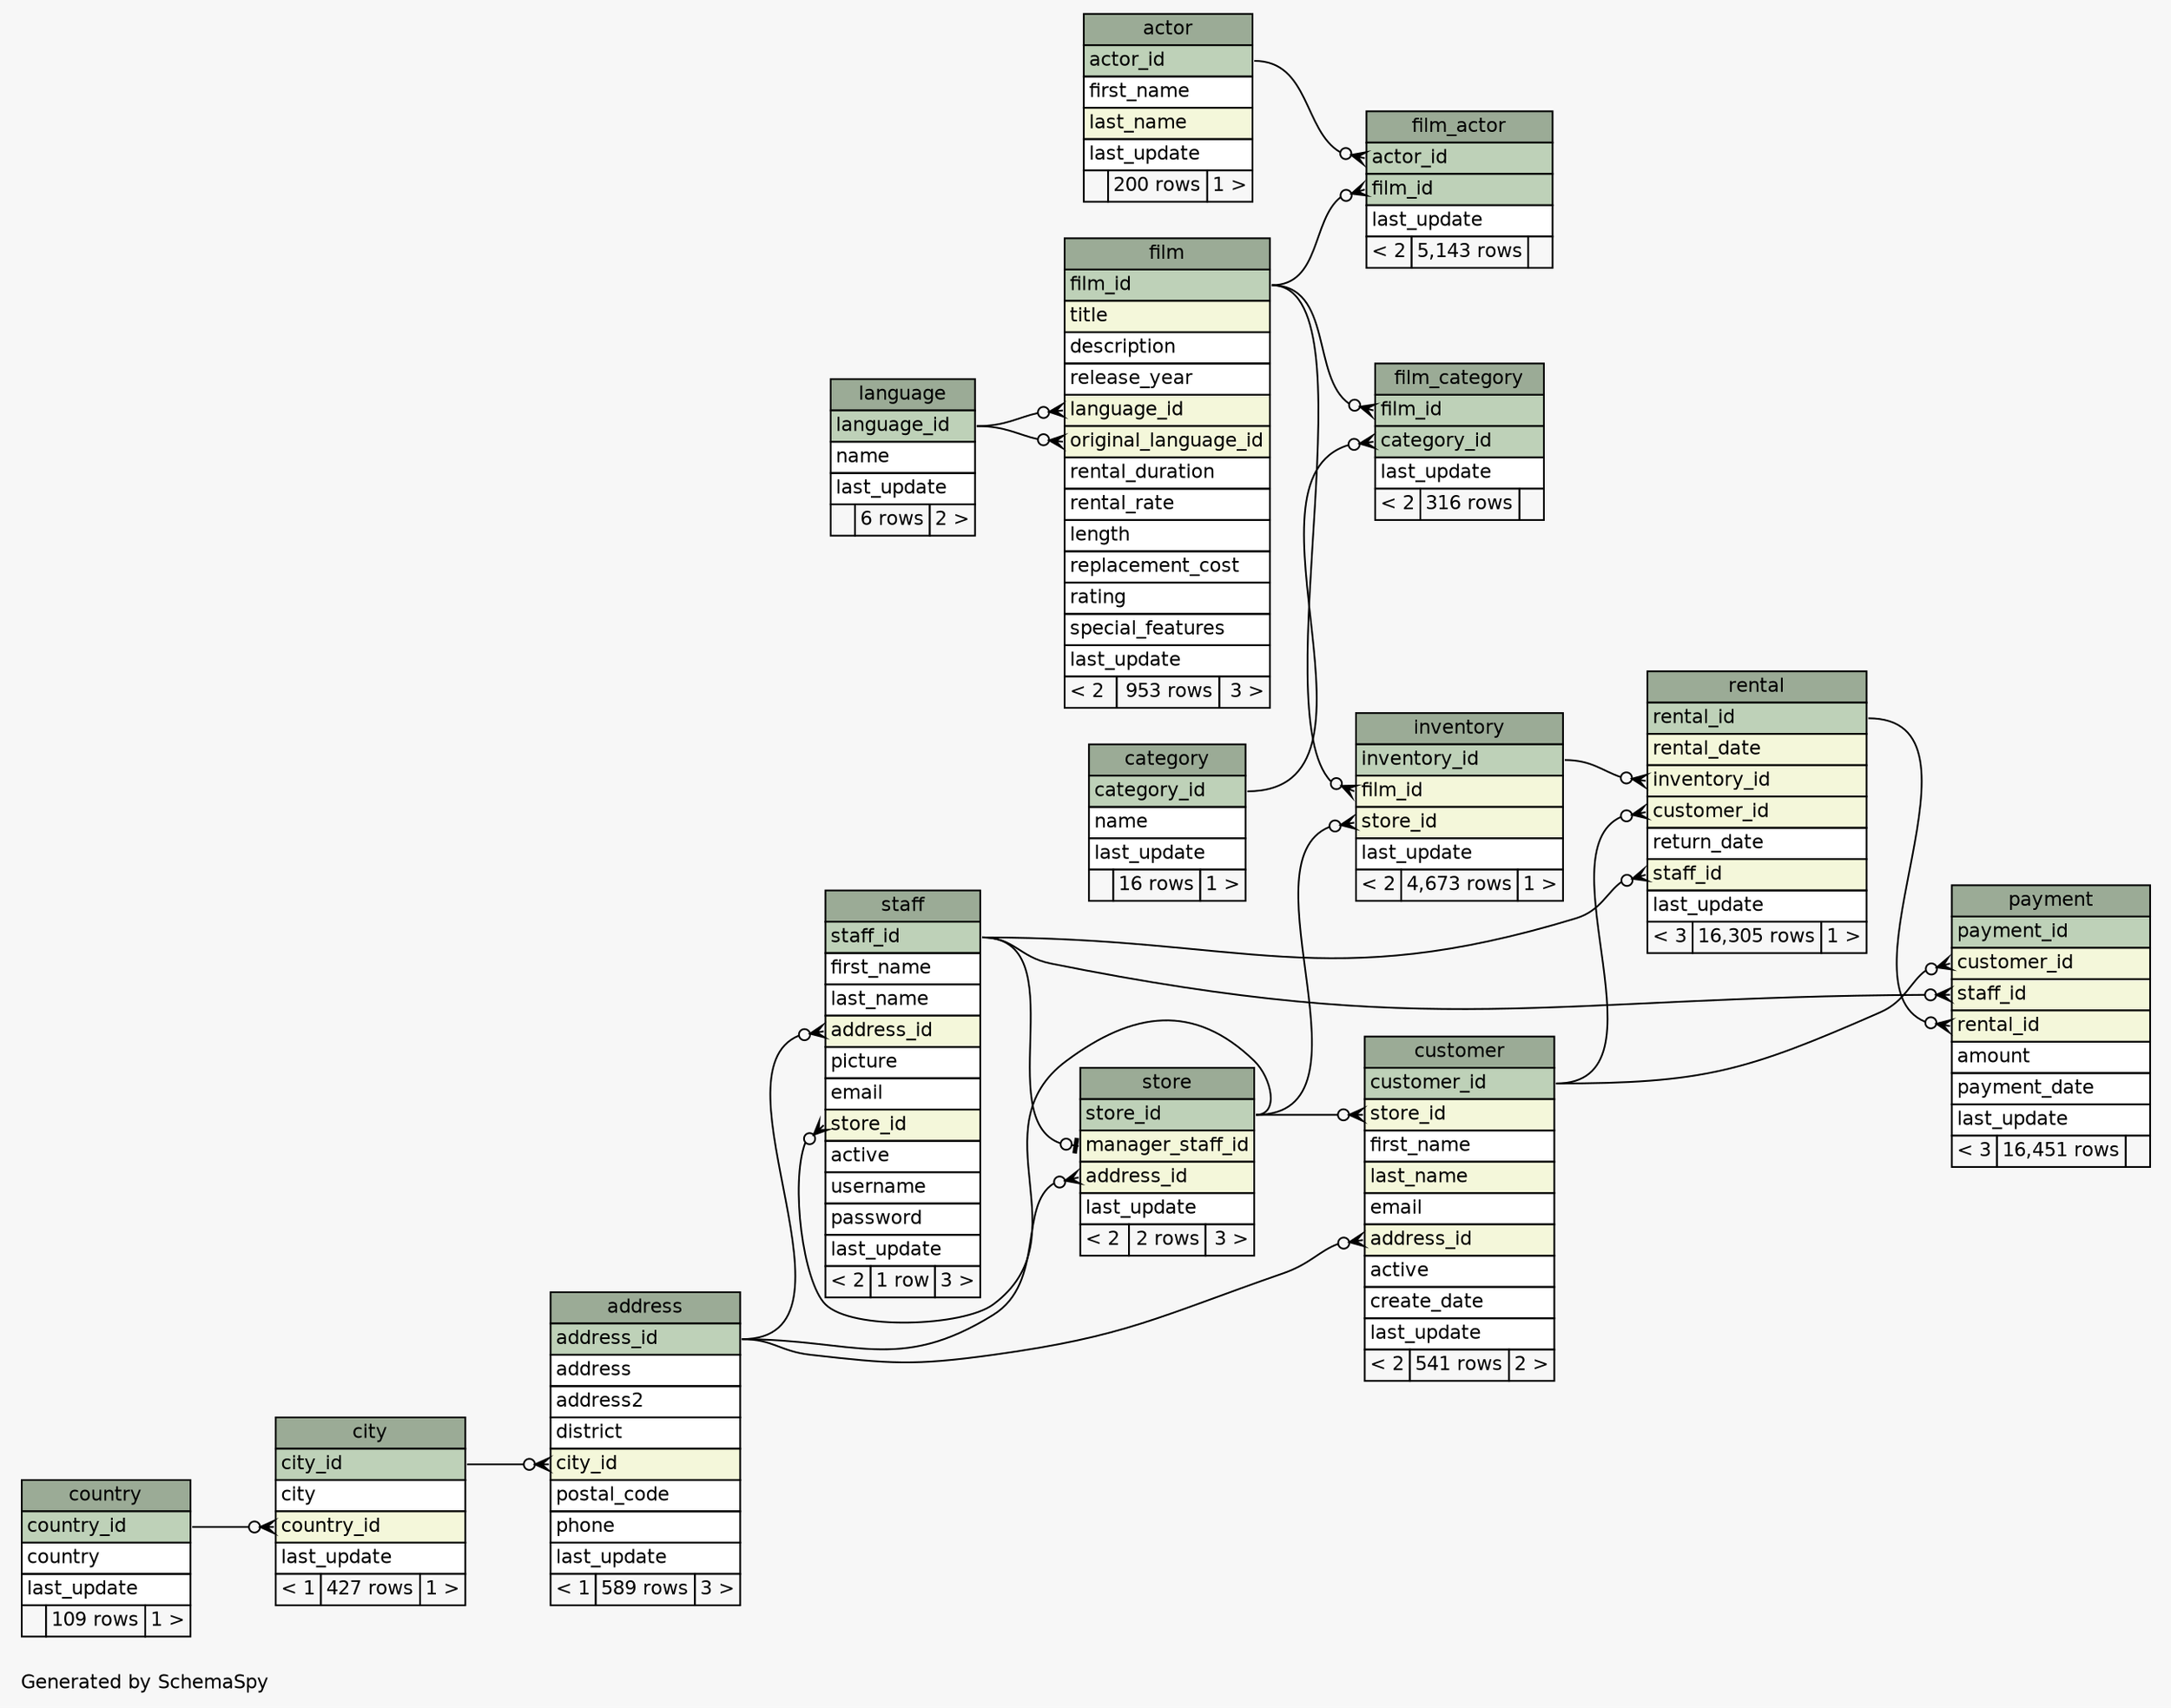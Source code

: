 // dot 2.26.3 on Linux 3.0.0-19-generic
// SchemaSpy rev 590
digraph "largeRelationshipsDiagram" {
  graph [
    rankdir="RL"
    bgcolor="#f7f7f7"
    label="\nGenerated by SchemaSpy"
    labeljust="l"
    nodesep="0.18"
    ranksep="0.46"
    fontname="Helvetica"
    fontsize="11"
  ];
  node [
    fontname="Helvetica"
    fontsize="11"
    shape="plaintext"
  ];
  edge [
    arrowsize="0.8"
  ];
  "actor" [
    label=<
    <TABLE BORDER="0" CELLBORDER="1" CELLSPACING="0" BGCOLOR="#ffffff">
      <TR><TD COLSPAN="3" BGCOLOR="#9bab96" ALIGN="CENTER">actor</TD></TR>
      <TR><TD PORT="actor_id" COLSPAN="3" BGCOLOR="#bed1b8" ALIGN="LEFT">actor_id</TD></TR>
      <TR><TD PORT="first_name" COLSPAN="3" ALIGN="LEFT">first_name</TD></TR>
      <TR><TD PORT="last_name" COLSPAN="3" BGCOLOR="#f4f7da" ALIGN="LEFT">last_name</TD></TR>
      <TR><TD PORT="last_update" COLSPAN="3" ALIGN="LEFT">last_update</TD></TR>
      <TR><TD ALIGN="LEFT" BGCOLOR="#f7f7f7">  </TD><TD ALIGN="RIGHT" BGCOLOR="#f7f7f7">200 rows</TD><TD ALIGN="RIGHT" BGCOLOR="#f7f7f7">1 &gt;</TD></TR>
    </TABLE>>
    URL="tables/actor.html"
    tooltip="actor"
  ];
  "address" [
    label=<
    <TABLE BORDER="0" CELLBORDER="1" CELLSPACING="0" BGCOLOR="#ffffff">
      <TR><TD COLSPAN="3" BGCOLOR="#9bab96" ALIGN="CENTER">address</TD></TR>
      <TR><TD PORT="address_id" COLSPAN="3" BGCOLOR="#bed1b8" ALIGN="LEFT">address_id</TD></TR>
      <TR><TD PORT="address" COLSPAN="3" ALIGN="LEFT">address</TD></TR>
      <TR><TD PORT="address2" COLSPAN="3" ALIGN="LEFT">address2</TD></TR>
      <TR><TD PORT="district" COLSPAN="3" ALIGN="LEFT">district</TD></TR>
      <TR><TD PORT="city_id" COLSPAN="3" BGCOLOR="#f4f7da" ALIGN="LEFT">city_id</TD></TR>
      <TR><TD PORT="postal_code" COLSPAN="3" ALIGN="LEFT">postal_code</TD></TR>
      <TR><TD PORT="phone" COLSPAN="3" ALIGN="LEFT">phone</TD></TR>
      <TR><TD PORT="last_update" COLSPAN="3" ALIGN="LEFT">last_update</TD></TR>
      <TR><TD ALIGN="LEFT" BGCOLOR="#f7f7f7">&lt; 1</TD><TD ALIGN="RIGHT" BGCOLOR="#f7f7f7">589 rows</TD><TD ALIGN="RIGHT" BGCOLOR="#f7f7f7">3 &gt;</TD></TR>
    </TABLE>>
    URL="tables/address.html"
    tooltip="address"
  ];
  "category" [
    label=<
    <TABLE BORDER="0" CELLBORDER="1" CELLSPACING="0" BGCOLOR="#ffffff">
      <TR><TD COLSPAN="3" BGCOLOR="#9bab96" ALIGN="CENTER">category</TD></TR>
      <TR><TD PORT="category_id" COLSPAN="3" BGCOLOR="#bed1b8" ALIGN="LEFT">category_id</TD></TR>
      <TR><TD PORT="name" COLSPAN="3" ALIGN="LEFT">name</TD></TR>
      <TR><TD PORT="last_update" COLSPAN="3" ALIGN="LEFT">last_update</TD></TR>
      <TR><TD ALIGN="LEFT" BGCOLOR="#f7f7f7">  </TD><TD ALIGN="RIGHT" BGCOLOR="#f7f7f7">16 rows</TD><TD ALIGN="RIGHT" BGCOLOR="#f7f7f7">1 &gt;</TD></TR>
    </TABLE>>
    URL="tables/category.html"
    tooltip="category"
  ];
  "city" [
    label=<
    <TABLE BORDER="0" CELLBORDER="1" CELLSPACING="0" BGCOLOR="#ffffff">
      <TR><TD COLSPAN="3" BGCOLOR="#9bab96" ALIGN="CENTER">city</TD></TR>
      <TR><TD PORT="city_id" COLSPAN="3" BGCOLOR="#bed1b8" ALIGN="LEFT">city_id</TD></TR>
      <TR><TD PORT="city" COLSPAN="3" ALIGN="LEFT">city</TD></TR>
      <TR><TD PORT="country_id" COLSPAN="3" BGCOLOR="#f4f7da" ALIGN="LEFT">country_id</TD></TR>
      <TR><TD PORT="last_update" COLSPAN="3" ALIGN="LEFT">last_update</TD></TR>
      <TR><TD ALIGN="LEFT" BGCOLOR="#f7f7f7">&lt; 1</TD><TD ALIGN="RIGHT" BGCOLOR="#f7f7f7">427 rows</TD><TD ALIGN="RIGHT" BGCOLOR="#f7f7f7">1 &gt;</TD></TR>
    </TABLE>>
    URL="tables/city.html"
    tooltip="city"
  ];
  "country" [
    label=<
    <TABLE BORDER="0" CELLBORDER="1" CELLSPACING="0" BGCOLOR="#ffffff">
      <TR><TD COLSPAN="3" BGCOLOR="#9bab96" ALIGN="CENTER">country</TD></TR>
      <TR><TD PORT="country_id" COLSPAN="3" BGCOLOR="#bed1b8" ALIGN="LEFT">country_id</TD></TR>
      <TR><TD PORT="country" COLSPAN="3" ALIGN="LEFT">country</TD></TR>
      <TR><TD PORT="last_update" COLSPAN="3" ALIGN="LEFT">last_update</TD></TR>
      <TR><TD ALIGN="LEFT" BGCOLOR="#f7f7f7">  </TD><TD ALIGN="RIGHT" BGCOLOR="#f7f7f7">109 rows</TD><TD ALIGN="RIGHT" BGCOLOR="#f7f7f7">1 &gt;</TD></TR>
    </TABLE>>
    URL="tables/country.html"
    tooltip="country"
  ];
  "customer" [
    label=<
    <TABLE BORDER="0" CELLBORDER="1" CELLSPACING="0" BGCOLOR="#ffffff">
      <TR><TD COLSPAN="3" BGCOLOR="#9bab96" ALIGN="CENTER">customer</TD></TR>
      <TR><TD PORT="customer_id" COLSPAN="3" BGCOLOR="#bed1b8" ALIGN="LEFT">customer_id</TD></TR>
      <TR><TD PORT="store_id" COLSPAN="3" BGCOLOR="#f4f7da" ALIGN="LEFT">store_id</TD></TR>
      <TR><TD PORT="first_name" COLSPAN="3" ALIGN="LEFT">first_name</TD></TR>
      <TR><TD PORT="last_name" COLSPAN="3" BGCOLOR="#f4f7da" ALIGN="LEFT">last_name</TD></TR>
      <TR><TD PORT="email" COLSPAN="3" ALIGN="LEFT">email</TD></TR>
      <TR><TD PORT="address_id" COLSPAN="3" BGCOLOR="#f4f7da" ALIGN="LEFT">address_id</TD></TR>
      <TR><TD PORT="active" COLSPAN="3" ALIGN="LEFT">active</TD></TR>
      <TR><TD PORT="create_date" COLSPAN="3" ALIGN="LEFT">create_date</TD></TR>
      <TR><TD PORT="last_update" COLSPAN="3" ALIGN="LEFT">last_update</TD></TR>
      <TR><TD ALIGN="LEFT" BGCOLOR="#f7f7f7">&lt; 2</TD><TD ALIGN="RIGHT" BGCOLOR="#f7f7f7">541 rows</TD><TD ALIGN="RIGHT" BGCOLOR="#f7f7f7">2 &gt;</TD></TR>
    </TABLE>>
    URL="tables/customer.html"
    tooltip="customer"
  ];
  "film" [
    label=<
    <TABLE BORDER="0" CELLBORDER="1" CELLSPACING="0" BGCOLOR="#ffffff">
      <TR><TD COLSPAN="3" BGCOLOR="#9bab96" ALIGN="CENTER">film</TD></TR>
      <TR><TD PORT="film_id" COLSPAN="3" BGCOLOR="#bed1b8" ALIGN="LEFT">film_id</TD></TR>
      <TR><TD PORT="title" COLSPAN="3" BGCOLOR="#f4f7da" ALIGN="LEFT">title</TD></TR>
      <TR><TD PORT="description" COLSPAN="3" ALIGN="LEFT">description</TD></TR>
      <TR><TD PORT="release_year" COLSPAN="3" ALIGN="LEFT">release_year</TD></TR>
      <TR><TD PORT="language_id" COLSPAN="3" BGCOLOR="#f4f7da" ALIGN="LEFT">language_id</TD></TR>
      <TR><TD PORT="original_language_id" COLSPAN="3" BGCOLOR="#f4f7da" ALIGN="LEFT">original_language_id</TD></TR>
      <TR><TD PORT="rental_duration" COLSPAN="3" ALIGN="LEFT">rental_duration</TD></TR>
      <TR><TD PORT="rental_rate" COLSPAN="3" ALIGN="LEFT">rental_rate</TD></TR>
      <TR><TD PORT="length" COLSPAN="3" ALIGN="LEFT">length</TD></TR>
      <TR><TD PORT="replacement_cost" COLSPAN="3" ALIGN="LEFT">replacement_cost</TD></TR>
      <TR><TD PORT="rating" COLSPAN="3" ALIGN="LEFT">rating</TD></TR>
      <TR><TD PORT="special_features" COLSPAN="3" ALIGN="LEFT">special_features</TD></TR>
      <TR><TD PORT="last_update" COLSPAN="3" ALIGN="LEFT">last_update</TD></TR>
      <TR><TD ALIGN="LEFT" BGCOLOR="#f7f7f7">&lt; 2</TD><TD ALIGN="RIGHT" BGCOLOR="#f7f7f7">953 rows</TD><TD ALIGN="RIGHT" BGCOLOR="#f7f7f7">3 &gt;</TD></TR>
    </TABLE>>
    URL="tables/film.html"
    tooltip="film"
  ];
  "film_actor" [
    label=<
    <TABLE BORDER="0" CELLBORDER="1" CELLSPACING="0" BGCOLOR="#ffffff">
      <TR><TD COLSPAN="3" BGCOLOR="#9bab96" ALIGN="CENTER">film_actor</TD></TR>
      <TR><TD PORT="actor_id" COLSPAN="3" BGCOLOR="#bed1b8" ALIGN="LEFT">actor_id</TD></TR>
      <TR><TD PORT="film_id" COLSPAN="3" BGCOLOR="#bed1b8" ALIGN="LEFT">film_id</TD></TR>
      <TR><TD PORT="last_update" COLSPAN="3" ALIGN="LEFT">last_update</TD></TR>
      <TR><TD ALIGN="LEFT" BGCOLOR="#f7f7f7">&lt; 2</TD><TD ALIGN="RIGHT" BGCOLOR="#f7f7f7">5,143 rows</TD><TD ALIGN="RIGHT" BGCOLOR="#f7f7f7">  </TD></TR>
    </TABLE>>
    URL="tables/film_actor.html"
    tooltip="film_actor"
  ];
  "film_category" [
    label=<
    <TABLE BORDER="0" CELLBORDER="1" CELLSPACING="0" BGCOLOR="#ffffff">
      <TR><TD COLSPAN="3" BGCOLOR="#9bab96" ALIGN="CENTER">film_category</TD></TR>
      <TR><TD PORT="film_id" COLSPAN="3" BGCOLOR="#bed1b8" ALIGN="LEFT">film_id</TD></TR>
      <TR><TD PORT="category_id" COLSPAN="3" BGCOLOR="#bed1b8" ALIGN="LEFT">category_id</TD></TR>
      <TR><TD PORT="last_update" COLSPAN="3" ALIGN="LEFT">last_update</TD></TR>
      <TR><TD ALIGN="LEFT" BGCOLOR="#f7f7f7">&lt; 2</TD><TD ALIGN="RIGHT" BGCOLOR="#f7f7f7">316 rows</TD><TD ALIGN="RIGHT" BGCOLOR="#f7f7f7">  </TD></TR>
    </TABLE>>
    URL="tables/film_category.html"
    tooltip="film_category"
  ];
  "inventory" [
    label=<
    <TABLE BORDER="0" CELLBORDER="1" CELLSPACING="0" BGCOLOR="#ffffff">
      <TR><TD COLSPAN="3" BGCOLOR="#9bab96" ALIGN="CENTER">inventory</TD></TR>
      <TR><TD PORT="inventory_id" COLSPAN="3" BGCOLOR="#bed1b8" ALIGN="LEFT">inventory_id</TD></TR>
      <TR><TD PORT="film_id" COLSPAN="3" BGCOLOR="#f4f7da" ALIGN="LEFT">film_id</TD></TR>
      <TR><TD PORT="store_id" COLSPAN="3" BGCOLOR="#f4f7da" ALIGN="LEFT">store_id</TD></TR>
      <TR><TD PORT="last_update" COLSPAN="3" ALIGN="LEFT">last_update</TD></TR>
      <TR><TD ALIGN="LEFT" BGCOLOR="#f7f7f7">&lt; 2</TD><TD ALIGN="RIGHT" BGCOLOR="#f7f7f7">4,673 rows</TD><TD ALIGN="RIGHT" BGCOLOR="#f7f7f7">1 &gt;</TD></TR>
    </TABLE>>
    URL="tables/inventory.html"
    tooltip="inventory"
  ];
  "language" [
    label=<
    <TABLE BORDER="0" CELLBORDER="1" CELLSPACING="0" BGCOLOR="#ffffff">
      <TR><TD COLSPAN="3" BGCOLOR="#9bab96" ALIGN="CENTER">language</TD></TR>
      <TR><TD PORT="language_id" COLSPAN="3" BGCOLOR="#bed1b8" ALIGN="LEFT">language_id</TD></TR>
      <TR><TD PORT="name" COLSPAN="3" ALIGN="LEFT">name</TD></TR>
      <TR><TD PORT="last_update" COLSPAN="3" ALIGN="LEFT">last_update</TD></TR>
      <TR><TD ALIGN="LEFT" BGCOLOR="#f7f7f7">  </TD><TD ALIGN="RIGHT" BGCOLOR="#f7f7f7">6 rows</TD><TD ALIGN="RIGHT" BGCOLOR="#f7f7f7">2 &gt;</TD></TR>
    </TABLE>>
    URL="tables/language.html"
    tooltip="language"
  ];
  "payment" [
    label=<
    <TABLE BORDER="0" CELLBORDER="1" CELLSPACING="0" BGCOLOR="#ffffff">
      <TR><TD COLSPAN="3" BGCOLOR="#9bab96" ALIGN="CENTER">payment</TD></TR>
      <TR><TD PORT="payment_id" COLSPAN="3" BGCOLOR="#bed1b8" ALIGN="LEFT">payment_id</TD></TR>
      <TR><TD PORT="customer_id" COLSPAN="3" BGCOLOR="#f4f7da" ALIGN="LEFT">customer_id</TD></TR>
      <TR><TD PORT="staff_id" COLSPAN="3" BGCOLOR="#f4f7da" ALIGN="LEFT">staff_id</TD></TR>
      <TR><TD PORT="rental_id" COLSPAN="3" BGCOLOR="#f4f7da" ALIGN="LEFT">rental_id</TD></TR>
      <TR><TD PORT="amount" COLSPAN="3" ALIGN="LEFT">amount</TD></TR>
      <TR><TD PORT="payment_date" COLSPAN="3" ALIGN="LEFT">payment_date</TD></TR>
      <TR><TD PORT="last_update" COLSPAN="3" ALIGN="LEFT">last_update</TD></TR>
      <TR><TD ALIGN="LEFT" BGCOLOR="#f7f7f7">&lt; 3</TD><TD ALIGN="RIGHT" BGCOLOR="#f7f7f7">16,451 rows</TD><TD ALIGN="RIGHT" BGCOLOR="#f7f7f7">  </TD></TR>
    </TABLE>>
    URL="tables/payment.html"
    tooltip="payment"
  ];
  "rental" [
    label=<
    <TABLE BORDER="0" CELLBORDER="1" CELLSPACING="0" BGCOLOR="#ffffff">
      <TR><TD COLSPAN="3" BGCOLOR="#9bab96" ALIGN="CENTER">rental</TD></TR>
      <TR><TD PORT="rental_id" COLSPAN="3" BGCOLOR="#bed1b8" ALIGN="LEFT">rental_id</TD></TR>
      <TR><TD PORT="rental_date" COLSPAN="3" BGCOLOR="#f4f7da" ALIGN="LEFT">rental_date</TD></TR>
      <TR><TD PORT="inventory_id" COLSPAN="3" BGCOLOR="#f4f7da" ALIGN="LEFT">inventory_id</TD></TR>
      <TR><TD PORT="customer_id" COLSPAN="3" BGCOLOR="#f4f7da" ALIGN="LEFT">customer_id</TD></TR>
      <TR><TD PORT="return_date" COLSPAN="3" ALIGN="LEFT">return_date</TD></TR>
      <TR><TD PORT="staff_id" COLSPAN="3" BGCOLOR="#f4f7da" ALIGN="LEFT">staff_id</TD></TR>
      <TR><TD PORT="last_update" COLSPAN="3" ALIGN="LEFT">last_update</TD></TR>
      <TR><TD ALIGN="LEFT" BGCOLOR="#f7f7f7">&lt; 3</TD><TD ALIGN="RIGHT" BGCOLOR="#f7f7f7">16,305 rows</TD><TD ALIGN="RIGHT" BGCOLOR="#f7f7f7">1 &gt;</TD></TR>
    </TABLE>>
    URL="tables/rental.html"
    tooltip="rental"
  ];
  "staff" [
    label=<
    <TABLE BORDER="0" CELLBORDER="1" CELLSPACING="0" BGCOLOR="#ffffff">
      <TR><TD COLSPAN="3" BGCOLOR="#9bab96" ALIGN="CENTER">staff</TD></TR>
      <TR><TD PORT="staff_id" COLSPAN="3" BGCOLOR="#bed1b8" ALIGN="LEFT">staff_id</TD></TR>
      <TR><TD PORT="first_name" COLSPAN="3" ALIGN="LEFT">first_name</TD></TR>
      <TR><TD PORT="last_name" COLSPAN="3" ALIGN="LEFT">last_name</TD></TR>
      <TR><TD PORT="address_id" COLSPAN="3" BGCOLOR="#f4f7da" ALIGN="LEFT">address_id</TD></TR>
      <TR><TD PORT="picture" COLSPAN="3" ALIGN="LEFT">picture</TD></TR>
      <TR><TD PORT="email" COLSPAN="3" ALIGN="LEFT">email</TD></TR>
      <TR><TD PORT="store_id" COLSPAN="3" BGCOLOR="#f4f7da" ALIGN="LEFT">store_id</TD></TR>
      <TR><TD PORT="active" COLSPAN="3" ALIGN="LEFT">active</TD></TR>
      <TR><TD PORT="username" COLSPAN="3" ALIGN="LEFT">username</TD></TR>
      <TR><TD PORT="password" COLSPAN="3" ALIGN="LEFT">password</TD></TR>
      <TR><TD PORT="last_update" COLSPAN="3" ALIGN="LEFT">last_update</TD></TR>
      <TR><TD ALIGN="LEFT" BGCOLOR="#f7f7f7">&lt; 2</TD><TD ALIGN="RIGHT" BGCOLOR="#f7f7f7">1 row</TD><TD ALIGN="RIGHT" BGCOLOR="#f7f7f7">3 &gt;</TD></TR>
    </TABLE>>
    URL="tables/staff.html"
    tooltip="staff"
  ];
  "store" [
    label=<
    <TABLE BORDER="0" CELLBORDER="1" CELLSPACING="0" BGCOLOR="#ffffff">
      <TR><TD COLSPAN="3" BGCOLOR="#9bab96" ALIGN="CENTER">store</TD></TR>
      <TR><TD PORT="store_id" COLSPAN="3" BGCOLOR="#bed1b8" ALIGN="LEFT">store_id</TD></TR>
      <TR><TD PORT="manager_staff_id" COLSPAN="3" BGCOLOR="#f4f7da" ALIGN="LEFT">manager_staff_id</TD></TR>
      <TR><TD PORT="address_id" COLSPAN="3" BGCOLOR="#f4f7da" ALIGN="LEFT">address_id</TD></TR>
      <TR><TD PORT="last_update" COLSPAN="3" ALIGN="LEFT">last_update</TD></TR>
      <TR><TD ALIGN="LEFT" BGCOLOR="#f7f7f7">&lt; 2</TD><TD ALIGN="RIGHT" BGCOLOR="#f7f7f7">2 rows</TD><TD ALIGN="RIGHT" BGCOLOR="#f7f7f7">3 &gt;</TD></TR>
    </TABLE>>
    URL="tables/store.html"
    tooltip="store"
  ];
  "address":"city_id":w -> "city":"city_id":e [arrowhead=none dir=back arrowtail=crowodot];
  "city":"country_id":w -> "country":"country_id":e [arrowhead=none dir=back arrowtail=crowodot];
  "customer":"address_id":w -> "address":"address_id":e [arrowhead=none dir=back arrowtail=crowodot];
  "customer":"store_id":w -> "store":"store_id":e [arrowhead=none dir=back arrowtail=crowodot];
  "film":"language_id":w -> "language":"language_id":e [arrowhead=none dir=back arrowtail=crowodot];
  "film":"original_language_id":w -> "language":"language_id":e [arrowhead=none dir=back arrowtail=crowodot];
  "film_actor":"actor_id":w -> "actor":"actor_id":e [arrowhead=none dir=back arrowtail=crowodot];
  "film_actor":"film_id":w -> "film":"film_id":e [arrowhead=none dir=back arrowtail=crowodot];
  "film_category":"category_id":w -> "category":"category_id":e [arrowhead=none dir=back arrowtail=crowodot];
  "film_category":"film_id":w -> "film":"film_id":e [arrowhead=none dir=back arrowtail=crowodot];
  "inventory":"film_id":w -> "film":"film_id":e [arrowhead=none dir=back arrowtail=crowodot];
  "inventory":"store_id":w -> "store":"store_id":e [arrowhead=none dir=back arrowtail=crowodot];
  "payment":"customer_id":w -> "customer":"customer_id":e [arrowhead=none dir=back arrowtail=crowodot];
  "payment":"rental_id":w -> "rental":"rental_id":e [arrowhead=none dir=back arrowtail=crowodot];
  "payment":"staff_id":w -> "staff":"staff_id":e [arrowhead=none dir=back arrowtail=crowodot];
  "rental":"customer_id":w -> "customer":"customer_id":e [arrowhead=none dir=back arrowtail=crowodot];
  "rental":"inventory_id":w -> "inventory":"inventory_id":e [arrowhead=none dir=back arrowtail=crowodot];
  "rental":"staff_id":w -> "staff":"staff_id":e [arrowhead=none dir=back arrowtail=crowodot];
  "staff":"address_id":w -> "address":"address_id":e [arrowhead=none dir=back arrowtail=crowodot];
  "staff":"store_id":w -> "store":"store_id":e [arrowhead=none dir=back arrowtail=crowodot];
  "store":"address_id":w -> "address":"address_id":e [arrowhead=none dir=back arrowtail=crowodot];
  "store":"manager_staff_id":w -> "staff":"staff_id":e [arrowhead=none dir=back arrowtail=teeodot];
}
